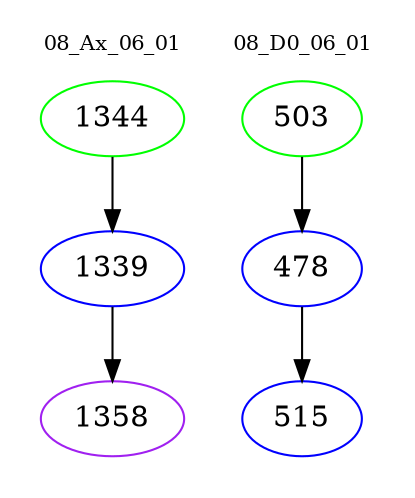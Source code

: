 digraph{
subgraph cluster_0 {
color = white
label = "08_Ax_06_01";
fontsize=10;
T0_1344 [label="1344", color="green"]
T0_1344 -> T0_1339 [color="black"]
T0_1339 [label="1339", color="blue"]
T0_1339 -> T0_1358 [color="black"]
T0_1358 [label="1358", color="purple"]
}
subgraph cluster_1 {
color = white
label = "08_D0_06_01";
fontsize=10;
T1_503 [label="503", color="green"]
T1_503 -> T1_478 [color="black"]
T1_478 [label="478", color="blue"]
T1_478 -> T1_515 [color="black"]
T1_515 [label="515", color="blue"]
}
}
